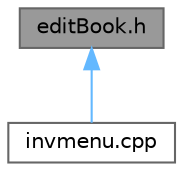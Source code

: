digraph "editBook.h"
{
 // LATEX_PDF_SIZE
  bgcolor="transparent";
  edge [fontname=Helvetica,fontsize=10,labelfontname=Helvetica,labelfontsize=10];
  node [fontname=Helvetica,fontsize=10,shape=box,height=0.2,width=0.4];
  Node1 [label="editBook.h",height=0.2,width=0.4,color="gray40", fillcolor="grey60", style="filled", fontcolor="black",tooltip="Header file for the book editing functionality."];
  Node1 -> Node2 [dir="back",color="steelblue1",style="solid"];
  Node2 [label="invmenu.cpp",height=0.2,width=0.4,color="grey40", fillcolor="white", style="filled",URL="$invmenu_8cpp.html",tooltip="Implementation of the inventory menu for Serendipity Booksellers."];
}
